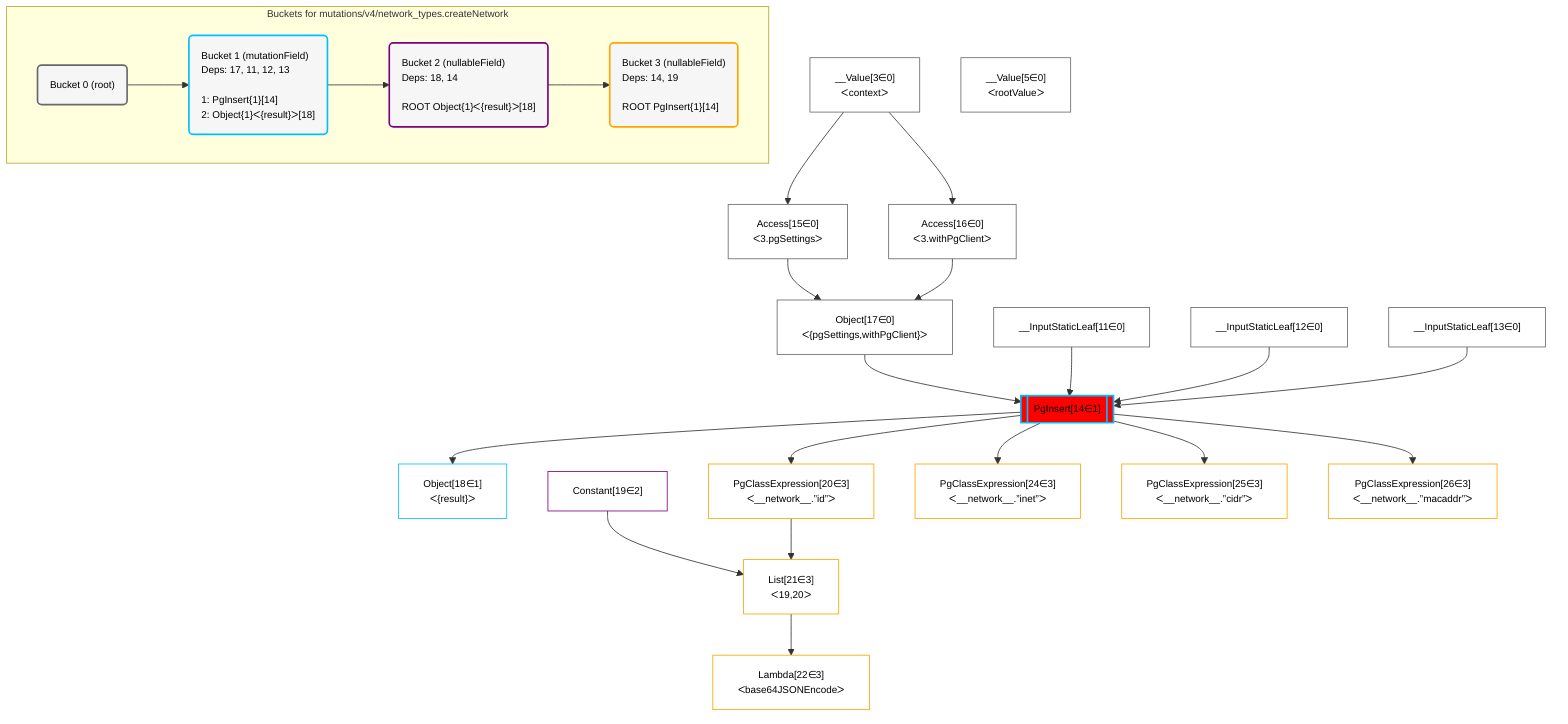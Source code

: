 %%{init: {'themeVariables': { 'fontSize': '12px'}}}%%
graph TD
    classDef path fill:#eee,stroke:#000,color:#000
    classDef plan fill:#fff,stroke-width:1px,color:#000
    classDef itemplan fill:#fff,stroke-width:2px,color:#000
    classDef sideeffectplan fill:#f00,stroke-width:2px,color:#000
    classDef bucket fill:#f6f6f6,color:#000,stroke-width:2px,text-align:left


    %% define steps
    __Value3["__Value[3∈0]<br />ᐸcontextᐳ"]:::plan
    __Value5["__Value[5∈0]<br />ᐸrootValueᐳ"]:::plan
    __InputStaticLeaf11["__InputStaticLeaf[11∈0]"]:::plan
    __InputStaticLeaf12["__InputStaticLeaf[12∈0]"]:::plan
    __InputStaticLeaf13["__InputStaticLeaf[13∈0]"]:::plan
    Access15["Access[15∈0]<br />ᐸ3.pgSettingsᐳ"]:::plan
    Access16["Access[16∈0]<br />ᐸ3.withPgClientᐳ"]:::plan
    Object17["Object[17∈0]<br />ᐸ{pgSettings,withPgClient}ᐳ"]:::plan
    PgInsert14[["PgInsert[14∈1]"]]:::sideeffectplan
    Object18["Object[18∈1]<br />ᐸ{result}ᐳ"]:::plan
    Constant19["Constant[19∈2]"]:::plan
    PgClassExpression20["PgClassExpression[20∈3]<br />ᐸ__network__.”id”ᐳ"]:::plan
    List21["List[21∈3]<br />ᐸ19,20ᐳ"]:::plan
    Lambda22["Lambda[22∈3]<br />ᐸbase64JSONEncodeᐳ"]:::plan
    PgClassExpression24["PgClassExpression[24∈3]<br />ᐸ__network__.”inet”ᐳ"]:::plan
    PgClassExpression25["PgClassExpression[25∈3]<br />ᐸ__network__.”cidr”ᐳ"]:::plan
    PgClassExpression26["PgClassExpression[26∈3]<br />ᐸ__network__.”macaddr”ᐳ"]:::plan

    %% plan dependencies
    __Value3 --> Access15
    __Value3 --> Access16
    Access15 & Access16 --> Object17
    Object17 & __InputStaticLeaf11 & __InputStaticLeaf12 & __InputStaticLeaf13 --> PgInsert14
    PgInsert14 --> Object18
    PgInsert14 --> PgClassExpression20
    Constant19 & PgClassExpression20 --> List21
    List21 --> Lambda22
    PgInsert14 --> PgClassExpression24
    PgInsert14 --> PgClassExpression25
    PgInsert14 --> PgClassExpression26

    subgraph "Buckets for mutations/v4/network_types.createNetwork"
    Bucket0("Bucket 0 (root)"):::bucket
    classDef bucket0 stroke:#696969
    class Bucket0,__Value3,__Value5,__InputStaticLeaf11,__InputStaticLeaf12,__InputStaticLeaf13,Access15,Access16,Object17 bucket0
    Bucket1("Bucket 1 (mutationField)<br />Deps: 17, 11, 12, 13<br /><br />1: PgInsert{1}[14]<br />2: Object{1}ᐸ{result}ᐳ[18]"):::bucket
    classDef bucket1 stroke:#00bfff
    class Bucket1,PgInsert14,Object18 bucket1
    Bucket2("Bucket 2 (nullableField)<br />Deps: 18, 14<br /><br />ROOT Object{1}ᐸ{result}ᐳ[18]"):::bucket
    classDef bucket2 stroke:#7f007f
    class Bucket2,Constant19 bucket2
    Bucket3("Bucket 3 (nullableField)<br />Deps: 14, 19<br /><br />ROOT PgInsert{1}[14]"):::bucket
    classDef bucket3 stroke:#ffa500
    class Bucket3,PgClassExpression20,List21,Lambda22,PgClassExpression24,PgClassExpression25,PgClassExpression26 bucket3
    Bucket0 --> Bucket1
    Bucket1 --> Bucket2
    Bucket2 --> Bucket3
    end